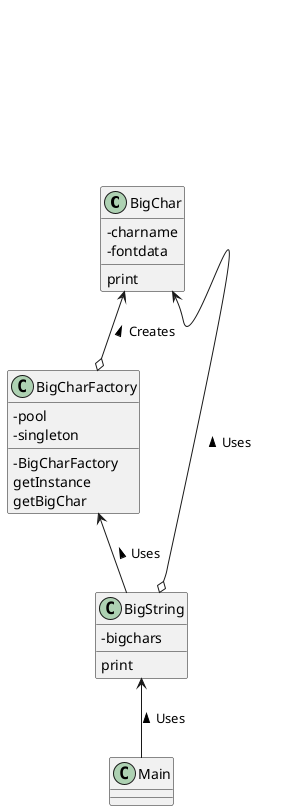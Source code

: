 @startuml

skinparam classAttributeIconSize 0

class BigChar {
    -charname
    -fontdata
    {method} print
}

class BigCharFactory {
    -pool
    -singleton
    {method} -BigCharFactory
    {method} getInstance
    {method} getBigChar
}

class BigString {
    -bigchars
    {method} print
}

class Main {
}

BigChar <--o BigCharFactory : Creates <
BigCharFactory <-- BigString : Uses <
BigChar <--o BigString : Uses <
BigString <-- Main : Uses <

@enduml